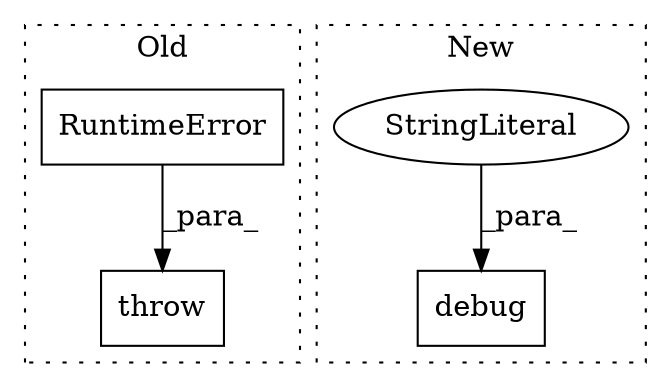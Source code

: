 digraph G {
subgraph cluster0 {
1 [label="RuntimeError" a="32" s="6807,6895" l="13,1" shape="box"];
3 [label="throw" a="53" s="6801" l="6" shape="box"];
label = "Old";
style="dotted";
}
subgraph cluster1 {
2 [label="debug" a="32" s="7012,7073" l="6,1" shape="box"];
4 [label="StringLiteral" a="45" s="7018" l="55" shape="ellipse"];
label = "New";
style="dotted";
}
1 -> 3 [label="_para_"];
4 -> 2 [label="_para_"];
}